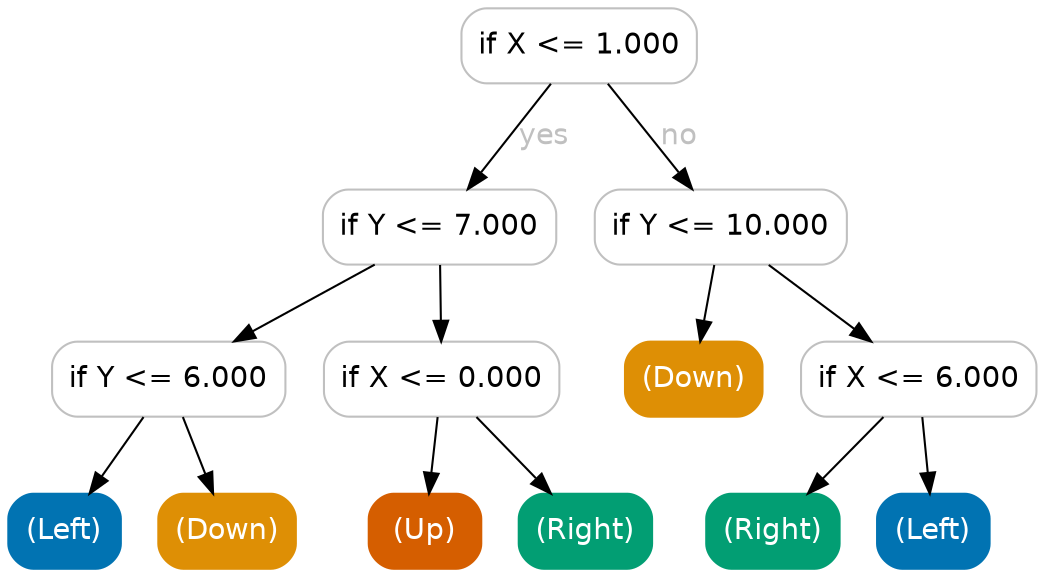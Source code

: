 digraph Tree {
	graph [bb="0,0,493.5,269"];
	node [color=gray,
		fillcolor=white,
		fontname=helvetica,
		label="\N",
		shape=box,
		style="filled, rounded"
	];
	edge [fontname=helvetica];
	0	[height=0.5,
		label="if X <= 1.000",
		pos="274,251",
		width=1.5694];
	1	[height=0.5,
		label="if Y <= 7.000",
		pos="207,164",
		width=1.5556];
	0 -> 1	[fontcolor=gray,
		label=yes,
		lp="257.5,207.5",
		pos="e,220.54,182.18 260.44,232.8 250.82,220.59 237.73,203.99 226.92,190.28"];
	8	[height=0.5,
		label="if Y <= 10.000",
		pos="342,164",
		width=1.6806];
	0 -> 8	[fontcolor=gray,
		label=no,
		lp="322,207.5",
		pos="e,328.26,182.18 287.76,232.8 297.53,220.59 310.81,203.99 321.78,190.28"];
	2	[height=0.5,
		label="if Y <= 6.000",
		pos="77,91",
		width=1.5556];
	1 -> 2	[fontcolor=gray,
		pos="e,108.33,109.11 175.86,145.99 158.3,136.4 136.17,124.32 117.3,114.01"];
	5	[height=0.5,
		label="if X <= 0.000",
		pos="208,91",
		width=1.5694];
	1 -> 5	[fontcolor=gray,
		pos="e,207.76,109.03 207.24,145.81 207.36,137.79 207.49,128.05 207.62,119.07"];
	3	[color="#0173b2",
		fillcolor="#0173b2",
		fontcolor=white,
		height=0.5,
		label="(Left)",
		pos="27,18",
		width=0.75];
	2 -> 3	[fontcolor=gray,
		pos="e,38.992,36.029 64.896,72.813 58.878,64.266 51.486,53.769 44.833,44.323"];
	4	[color="#de8f05",
		fillcolor="#de8f05",
		fontcolor=white,
		height=0.5,
		label="(Down)",
		pos="105,18",
		width=0.91667];
	2 -> 4	[fontcolor=gray,
		pos="e,98.284,36.029 83.778,72.813 87.011,64.615 90.951,54.623 94.555,45.485"];
	6	[color="#d55e00",
		fillcolor="#d55e00",
		fontcolor=white,
		height=0.5,
		label="(Up)",
		pos="200,18",
		width=0.75];
	5 -> 6	[fontcolor=gray,
		pos="e,201.92,36.029 206.06,72.813 205.16,64.789 204.06,55.047 203.05,46.069"];
	7	[color="#029e73",
		fillcolor="#029e73",
		fontcolor=white,
		height=0.5,
		label="(Right)",
		pos="277,18",
		width=0.88889];
	5 -> 7	[fontcolor=gray,
		pos="e,260.45,36.029 224.7,72.813 233.26,64.005 243.84,53.125 253.23,43.458"];
	9	[color="#de8f05",
		fillcolor="#de8f05",
		fontcolor=white,
		height=0.5,
		label="(Down)",
		pos="329,91",
		width=0.91667];
	8 -> 9	[fontcolor=gray,
		pos="e,332.12,109.03 338.85,145.81 337.38,137.79 335.6,128.05 333.96,119.07"];
	10	[height=0.5,
		label="if X <= 6.000",
		pos="437,91",
		width=1.5694];
	8 -> 10	[fontcolor=gray,
		pos="e,414.21,109.03 365,145.81 377.37,136.57 392.79,125.04 406.18,115.03"];
	11	[color="#029e73",
		fillcolor="#029e73",
		fontcolor=white,
		height=0.5,
		label="(Right)",
		pos="367,18",
		width=0.88889];
	10 -> 11	[fontcolor=gray,
		pos="e,383.79,36.029 420.05,72.813 411.28,63.917 400.43,52.909 390.83,43.172"];
	12	[color="#0173b2",
		fillcolor="#0173b2",
		fontcolor=white,
		height=0.5,
		label="(Left)",
		pos="444,18",
		width=0.75];
	10 -> 12	[fontcolor=gray,
		pos="e,442.32,36.029 438.69,72.813 439.49,64.789 440.45,55.047 441.33,46.069"];
}
